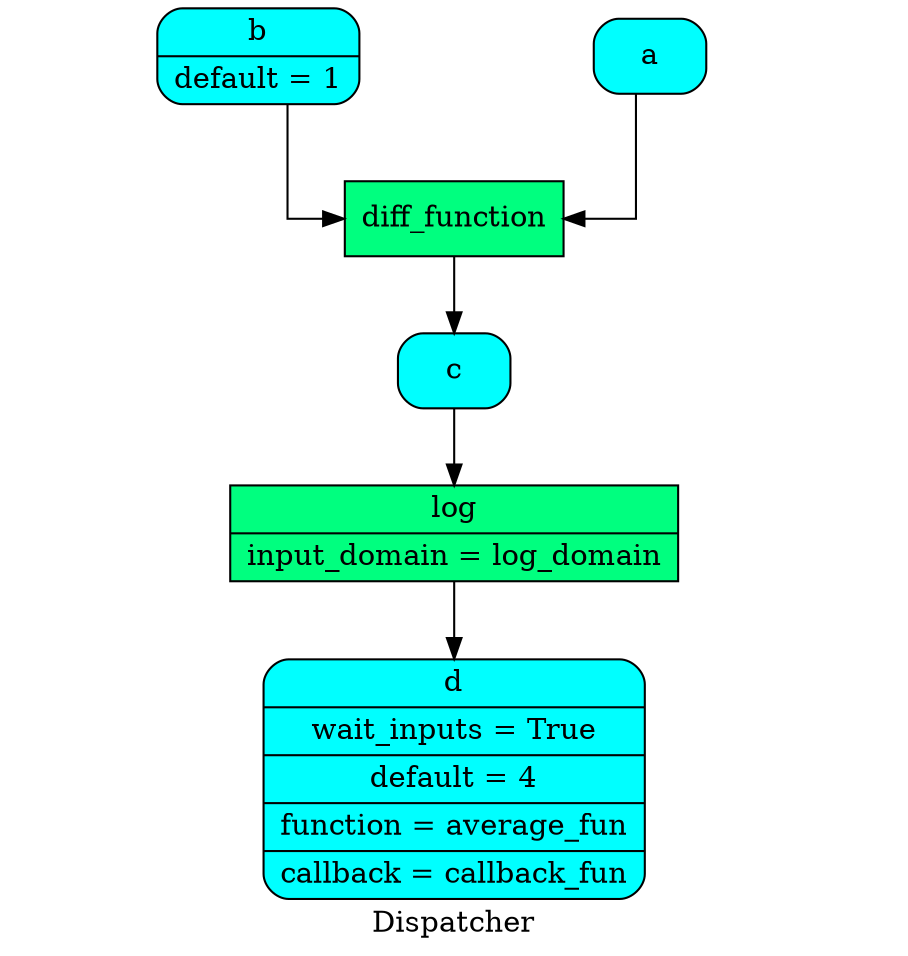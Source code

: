 digraph Dispatcher {
	graph [ratio=1]
	node [style=filled]
	label = "Dispatcher"
	splines = ortho
		"Dispatcher_-4631276279473250640" [label="{ c  }" fillcolor=cyan shape=Mrecord]
		"Dispatcher_-1993691204919979312" [label="{ b | default = 1 }" fillcolor=cyan shape=Mrecord]
		"Dispatcher_-8790407019608196459" [label="{ a  }" fillcolor=cyan shape=Mrecord]
		Dispatcher_6256378578364475497 [label="{ diff_function  }" fillcolor=springgreen shape=record]
		Dispatcher_3534455284199633161 [label="{ log | input_domain = log_domain }" fillcolor=springgreen shape=record]
		"Dispatcher_-3502547296849737717" [label="{ d | wait_inputs = True | default = 4 | function = average_fun | callback = callback_fun }" fillcolor=cyan shape=Mrecord]
			"Dispatcher_-4631276279473250640" -> Dispatcher_3534455284199633161
			"Dispatcher_-1993691204919979312" -> Dispatcher_6256378578364475497
			"Dispatcher_-8790407019608196459" -> Dispatcher_6256378578364475497
			Dispatcher_6256378578364475497 -> "Dispatcher_-4631276279473250640"
			Dispatcher_3534455284199633161 -> "Dispatcher_-3502547296849737717"
}